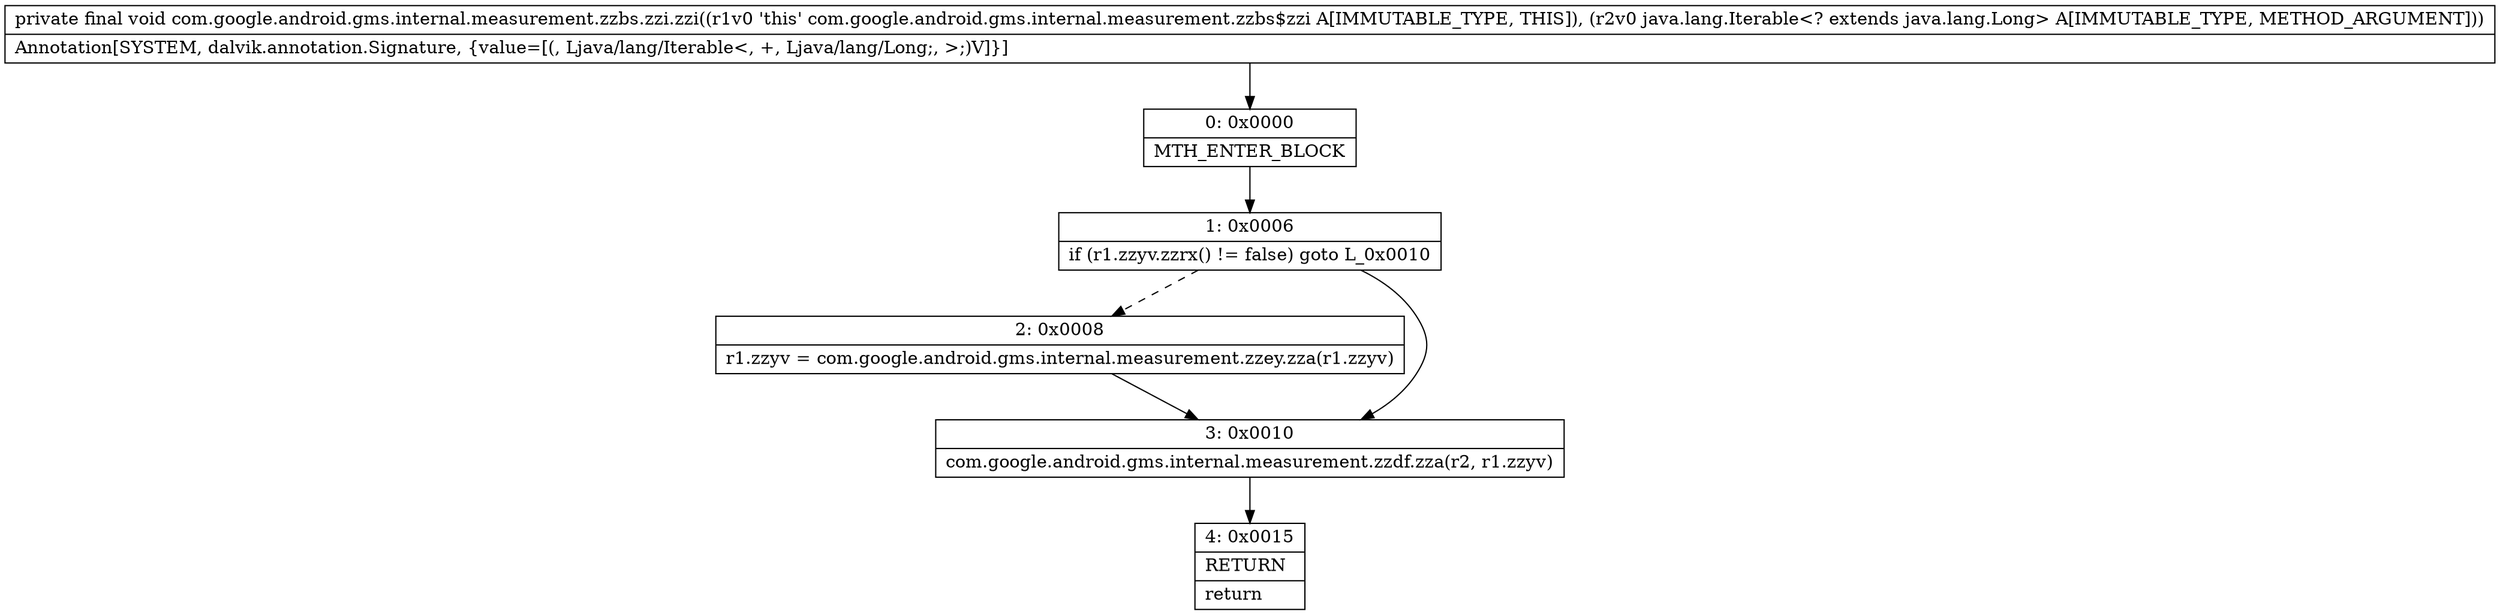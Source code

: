 digraph "CFG forcom.google.android.gms.internal.measurement.zzbs.zzi.zzi(Ljava\/lang\/Iterable;)V" {
Node_0 [shape=record,label="{0\:\ 0x0000|MTH_ENTER_BLOCK\l}"];
Node_1 [shape=record,label="{1\:\ 0x0006|if (r1.zzyv.zzrx() != false) goto L_0x0010\l}"];
Node_2 [shape=record,label="{2\:\ 0x0008|r1.zzyv = com.google.android.gms.internal.measurement.zzey.zza(r1.zzyv)\l}"];
Node_3 [shape=record,label="{3\:\ 0x0010|com.google.android.gms.internal.measurement.zzdf.zza(r2, r1.zzyv)\l}"];
Node_4 [shape=record,label="{4\:\ 0x0015|RETURN\l|return\l}"];
MethodNode[shape=record,label="{private final void com.google.android.gms.internal.measurement.zzbs.zzi.zzi((r1v0 'this' com.google.android.gms.internal.measurement.zzbs$zzi A[IMMUTABLE_TYPE, THIS]), (r2v0 java.lang.Iterable\<? extends java.lang.Long\> A[IMMUTABLE_TYPE, METHOD_ARGUMENT]))  | Annotation[SYSTEM, dalvik.annotation.Signature, \{value=[(, Ljava\/lang\/Iterable\<, +, Ljava\/lang\/Long;, \>;)V]\}]\l}"];
MethodNode -> Node_0;
Node_0 -> Node_1;
Node_1 -> Node_2[style=dashed];
Node_1 -> Node_3;
Node_2 -> Node_3;
Node_3 -> Node_4;
}

